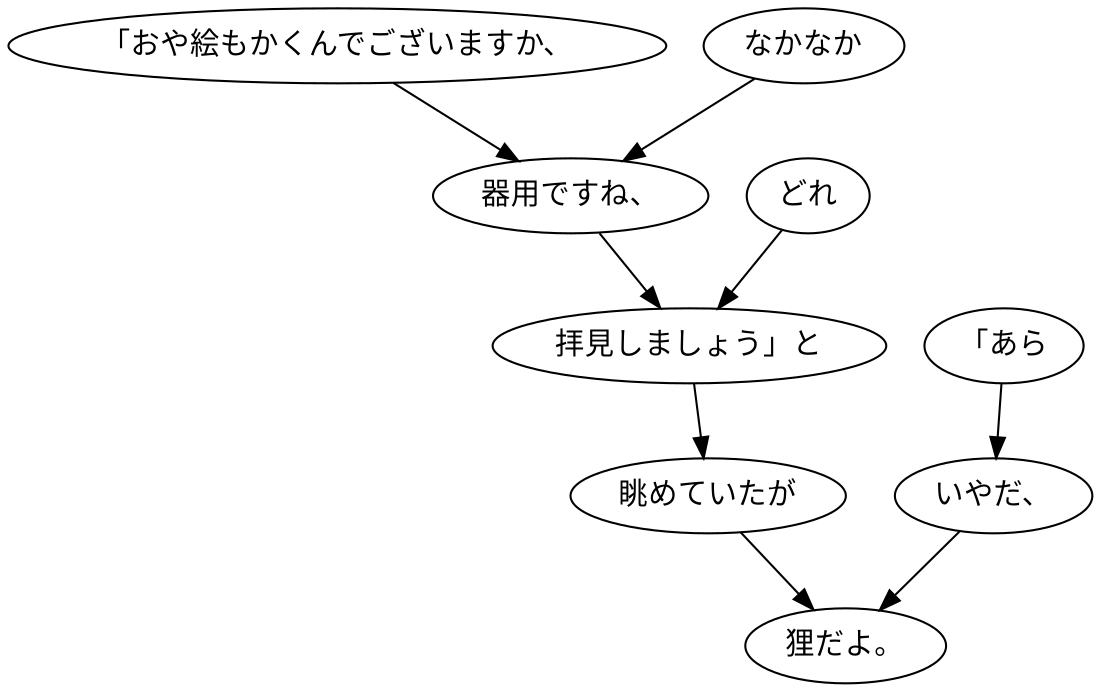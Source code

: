 digraph graph1692 {
	node0 [label="「おや絵もかくんでございますか、"];
	node1 [label="なかなか"];
	node2 [label="器用ですね、"];
	node3 [label="どれ"];
	node4 [label="拝見しましょう」と"];
	node5 [label="眺めていたが"];
	node6 [label="「あら"];
	node7 [label="いやだ、"];
	node8 [label="狸だよ。"];
	node0 -> node2;
	node1 -> node2;
	node2 -> node4;
	node3 -> node4;
	node4 -> node5;
	node5 -> node8;
	node6 -> node7;
	node7 -> node8;
}
